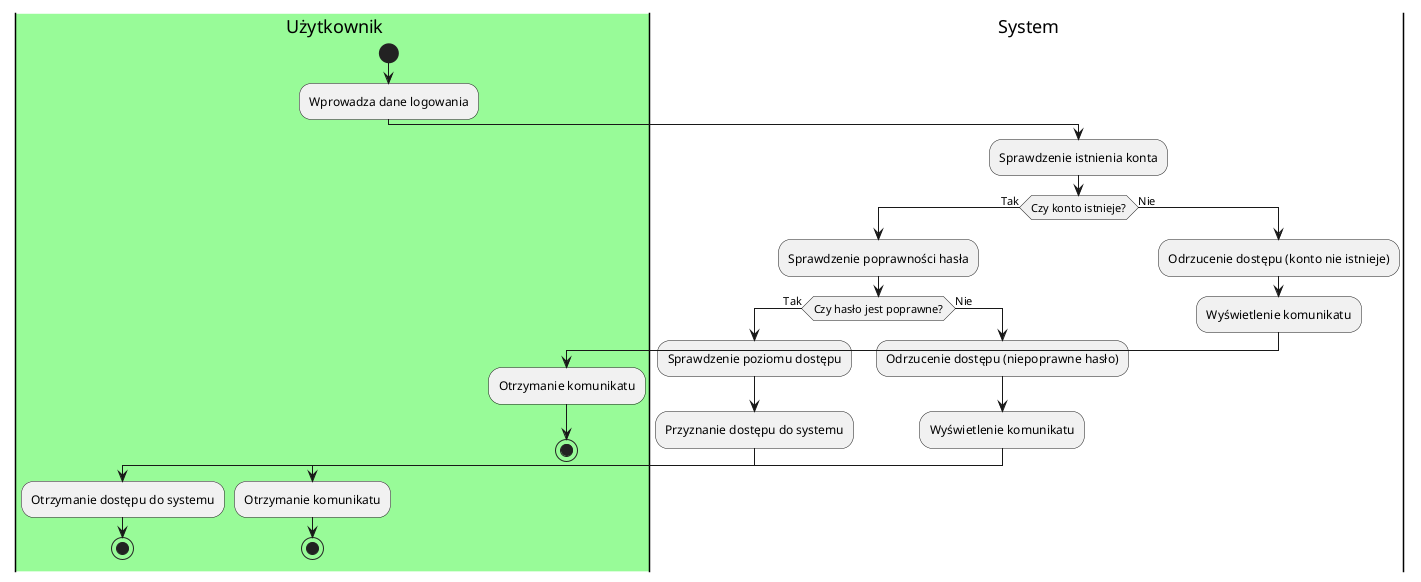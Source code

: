 @startuml
|#palegreen|u| Użytkownik
start
:Wprowadza dane logowania;

|s| System
:Sprawdzenie istnienia konta;
if (Czy konto istnieje?) then (Tak)
  :Sprawdzenie poprawności hasła;
  if (Czy hasło jest poprawne?) then (Tak)
    :Sprawdzenie poziomu dostępu;
    :Przyznanie dostępu do systemu;
|u| Użytkownik
    :Otrzymanie dostępu do systemu;
    stop
 |s| System
  else (Nie)
 
    :Odrzucenie dostępu (niepoprawne hasło);
     
      
    :Wyświetlenie komunikatu;
 |u| Użytkownik
  :Otrzymanie komunikatu;
    stop
|s| System
  endif
else (Nie)
  :Odrzucenie dostępu (konto nie istnieje);
   
  :Wyświetlenie komunikatu;
  |u| Użytkownik
  :Otrzymanie komunikatu;
  stop
endif
@enduml
